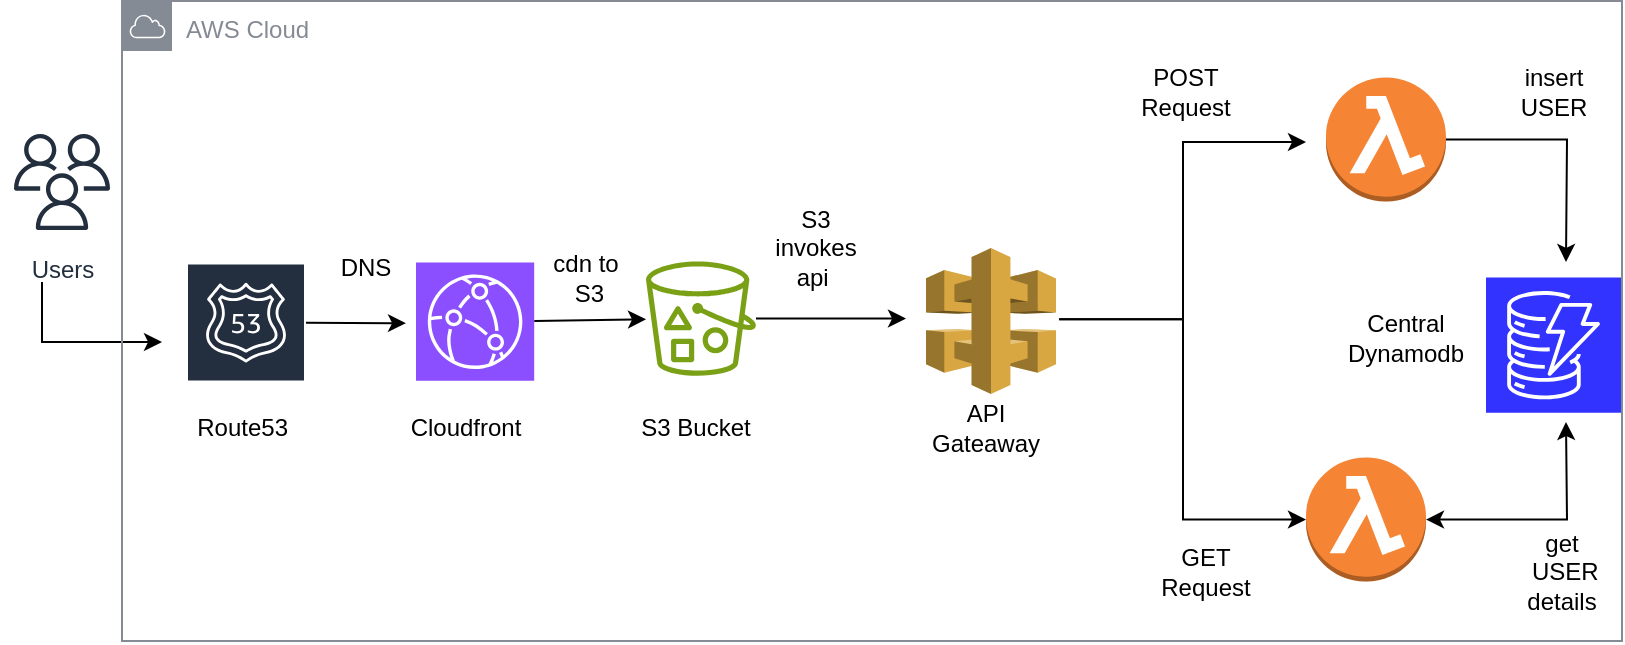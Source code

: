 <mxfile version="24.0.7" type="github">
  <diagram name="Page-1" id="24FLEFBFQaqDWHFDwXjz">
    <mxGraphModel dx="1050" dy="522" grid="1" gridSize="10" guides="1" tooltips="1" connect="1" arrows="1" fold="1" page="1" pageScale="1" pageWidth="850" pageHeight="1100" math="0" shadow="0">
      <root>
        <mxCell id="0" />
        <mxCell id="1" parent="0" />
        <mxCell id="knKSiQ9k5es2Y85Hr1oQ-56" style="edgeStyle=elbowEdgeStyle;rounded=0;orthogonalLoop=1;jettySize=auto;html=1;" edge="1" parent="1">
          <mxGeometry relative="1" as="geometry">
            <mxPoint x="120" y="430" as="targetPoint" />
            <mxPoint x="60" y="400" as="sourcePoint" />
            <Array as="points">
              <mxPoint x="60" y="470" />
            </Array>
          </mxGeometry>
        </mxCell>
        <mxCell id="knKSiQ9k5es2Y85Hr1oQ-1" value="Users" style="sketch=0;outlineConnect=0;fontColor=#232F3E;gradientColor=none;strokeColor=#232F3E;fillColor=#ffffff;dashed=0;verticalLabelPosition=bottom;verticalAlign=top;align=center;html=1;fontSize=12;fontStyle=0;aspect=fixed;shape=mxgraph.aws4.resourceIcon;resIcon=mxgraph.aws4.users;" vertex="1" parent="1">
          <mxGeometry x="40" y="320" width="60" height="60" as="geometry" />
        </mxCell>
        <mxCell id="knKSiQ9k5es2Y85Hr1oQ-39" style="edgeStyle=none;rounded=0;orthogonalLoop=1;jettySize=auto;html=1;" edge="1" parent="1" source="knKSiQ9k5es2Y85Hr1oQ-2">
          <mxGeometry relative="1" as="geometry">
            <mxPoint x="242" y="420.6" as="targetPoint" />
          </mxGeometry>
        </mxCell>
        <mxCell id="knKSiQ9k5es2Y85Hr1oQ-2" value="" style="sketch=0;outlineConnect=0;fontColor=#232F3E;gradientColor=none;strokeColor=#ffffff;fillColor=#232F3E;dashed=0;verticalLabelPosition=middle;verticalAlign=bottom;align=center;html=1;whiteSpace=wrap;fontSize=10;fontStyle=1;spacing=3;shape=mxgraph.aws4.productIcon;prIcon=mxgraph.aws4.route_53;" vertex="1" parent="1">
          <mxGeometry x="132" y="390.3" width="60" height="60" as="geometry" />
        </mxCell>
        <mxCell id="knKSiQ9k5es2Y85Hr1oQ-40" style="edgeStyle=none;rounded=0;orthogonalLoop=1;jettySize=auto;html=1;" edge="1" parent="1" source="knKSiQ9k5es2Y85Hr1oQ-3" target="knKSiQ9k5es2Y85Hr1oQ-5">
          <mxGeometry relative="1" as="geometry">
            <mxPoint x="342.006" y="418.97" as="targetPoint" />
          </mxGeometry>
        </mxCell>
        <mxCell id="knKSiQ9k5es2Y85Hr1oQ-3" value="" style="sketch=0;points=[[0,0,0],[0.25,0,0],[0.5,0,0],[0.75,0,0],[1,0,0],[0,1,0],[0.25,1,0],[0.5,1,0],[0.75,1,0],[1,1,0],[0,0.25,0],[0,0.5,0],[0,0.75,0],[1,0.25,0],[1,0.5,0],[1,0.75,0]];outlineConnect=0;fontColor=#232F3E;fillColor=#8C4FFF;strokeColor=#ffffff;dashed=0;verticalLabelPosition=bottom;verticalAlign=top;align=center;html=1;fontSize=12;fontStyle=0;aspect=fixed;shape=mxgraph.aws4.resourceIcon;resIcon=mxgraph.aws4.cloudfront;" vertex="1" parent="1">
          <mxGeometry x="247" y="390.3" width="59.1" height="59.1" as="geometry" />
        </mxCell>
        <mxCell id="knKSiQ9k5es2Y85Hr1oQ-4" value="Cloudfront" style="text;strokeColor=none;align=center;fillColor=none;html=1;verticalAlign=middle;whiteSpace=wrap;rounded=0;" vertex="1" parent="1">
          <mxGeometry x="242" y="458.4" width="60" height="30" as="geometry" />
        </mxCell>
        <mxCell id="knKSiQ9k5es2Y85Hr1oQ-45" style="edgeStyle=none;rounded=0;orthogonalLoop=1;jettySize=auto;html=1;" edge="1" parent="1" source="knKSiQ9k5es2Y85Hr1oQ-5">
          <mxGeometry relative="1" as="geometry">
            <mxPoint x="492" y="418.3" as="targetPoint" />
          </mxGeometry>
        </mxCell>
        <mxCell id="knKSiQ9k5es2Y85Hr1oQ-5" value="" style="sketch=0;outlineConnect=0;fontColor=#232F3E;gradientColor=none;fillColor=#7AA116;strokeColor=none;dashed=0;verticalLabelPosition=bottom;verticalAlign=top;align=center;html=1;fontSize=12;fontStyle=0;aspect=fixed;pointerEvents=1;shape=mxgraph.aws4.bucket_with_objects;" vertex="1" parent="1">
          <mxGeometry x="362" y="389.7" width="55" height="57.2" as="geometry" />
        </mxCell>
        <mxCell id="knKSiQ9k5es2Y85Hr1oQ-10" value="" style="sketch=0;points=[[0,0,0],[0.25,0,0],[0.5,0,0],[0.75,0,0],[1,0,0],[0,1,0],[0.25,1,0],[0.5,1,0],[0.75,1,0],[1,1,0],[0,0.25,0],[0,0.5,0],[0,0.75,0],[1,0.25,0],[1,0.5,0],[1,0.75,0]];outlineConnect=0;fontColor=#232F3E;fillColor=#3333FF;strokeColor=#ffffff;dashed=0;verticalLabelPosition=bottom;verticalAlign=top;align=center;html=1;fontSize=12;fontStyle=0;aspect=fixed;shape=mxgraph.aws4.resourceIcon;resIcon=mxgraph.aws4.dynamodb;" vertex="1" parent="1">
          <mxGeometry x="782" y="397.8" width="67.6" height="67.6" as="geometry" />
        </mxCell>
        <mxCell id="knKSiQ9k5es2Y85Hr1oQ-31" style="edgeStyle=elbowEdgeStyle;rounded=0;orthogonalLoop=1;jettySize=auto;html=1;" edge="1" parent="1">
          <mxGeometry relative="1" as="geometry">
            <mxPoint x="692" y="330" as="targetPoint" />
            <mxPoint x="568.6" y="418.6" as="sourcePoint" />
          </mxGeometry>
        </mxCell>
        <mxCell id="knKSiQ9k5es2Y85Hr1oQ-35" style="edgeStyle=orthogonalEdgeStyle;rounded=0;orthogonalLoop=1;jettySize=auto;html=1;" edge="1" parent="1" source="knKSiQ9k5es2Y85Hr1oQ-14">
          <mxGeometry relative="1" as="geometry">
            <mxPoint x="822" y="390" as="targetPoint" />
          </mxGeometry>
        </mxCell>
        <mxCell id="knKSiQ9k5es2Y85Hr1oQ-14" value="" style="outlineConnect=0;dashed=0;verticalLabelPosition=bottom;verticalAlign=top;align=center;html=1;shape=mxgraph.aws3.lambda_function;fillColor=#F58534;gradientColor=none;" vertex="1" parent="1">
          <mxGeometry x="702" y="297.8" width="60" height="62" as="geometry" />
        </mxCell>
        <mxCell id="knKSiQ9k5es2Y85Hr1oQ-36" style="edgeStyle=orthogonalEdgeStyle;rounded=0;orthogonalLoop=1;jettySize=auto;html=1;startArrow=classic;startFill=1;" edge="1" parent="1" source="knKSiQ9k5es2Y85Hr1oQ-15">
          <mxGeometry relative="1" as="geometry">
            <mxPoint x="822" y="470" as="targetPoint" />
          </mxGeometry>
        </mxCell>
        <mxCell id="knKSiQ9k5es2Y85Hr1oQ-15" value="" style="outlineConnect=0;dashed=0;verticalLabelPosition=bottom;verticalAlign=top;align=center;html=1;shape=mxgraph.aws3.lambda_function;fillColor=#F58534;gradientColor=none;" vertex="1" parent="1">
          <mxGeometry x="692" y="487.8" width="60" height="62" as="geometry" />
        </mxCell>
        <mxCell id="knKSiQ9k5es2Y85Hr1oQ-32" style="edgeStyle=elbowEdgeStyle;rounded=0;orthogonalLoop=1;jettySize=auto;html=1;entryX=0;entryY=0.5;entryDx=0;entryDy=0;entryPerimeter=0;" edge="1" parent="1" target="knKSiQ9k5es2Y85Hr1oQ-15">
          <mxGeometry relative="1" as="geometry">
            <mxPoint x="568.6" y="418.6" as="sourcePoint" />
          </mxGeometry>
        </mxCell>
        <mxCell id="knKSiQ9k5es2Y85Hr1oQ-38" value="Route53&amp;nbsp;" style="text;strokeColor=none;align=center;fillColor=none;html=1;verticalAlign=middle;whiteSpace=wrap;rounded=0;" vertex="1" parent="1">
          <mxGeometry x="132" y="458.4" width="60" height="30" as="geometry" />
        </mxCell>
        <mxCell id="knKSiQ9k5es2Y85Hr1oQ-41" value="S3 Bucket" style="text;strokeColor=none;align=center;fillColor=none;html=1;verticalAlign=middle;whiteSpace=wrap;rounded=0;" vertex="1" parent="1">
          <mxGeometry x="357" y="457.8" width="60" height="30" as="geometry" />
        </mxCell>
        <mxCell id="knKSiQ9k5es2Y85Hr1oQ-42" value="" style="outlineConnect=0;dashed=0;verticalLabelPosition=bottom;verticalAlign=top;align=center;html=1;shape=mxgraph.aws3.api_gateway;fillColor=#D9A741;gradientColor=none;" vertex="1" parent="1">
          <mxGeometry x="502" y="383.05" width="65" height="73" as="geometry" />
        </mxCell>
        <mxCell id="knKSiQ9k5es2Y85Hr1oQ-46" value="API Gateaway" style="text;strokeColor=none;align=center;fillColor=none;html=1;verticalAlign=middle;whiteSpace=wrap;rounded=0;" vertex="1" parent="1">
          <mxGeometry x="502" y="458.1" width="60" height="30" as="geometry" />
        </mxCell>
        <mxCell id="knKSiQ9k5es2Y85Hr1oQ-47" value="Central Dynamodb" style="text;strokeColor=none;align=center;fillColor=none;html=1;verticalAlign=middle;whiteSpace=wrap;rounded=0;" vertex="1" parent="1">
          <mxGeometry x="712" y="412.8" width="60" height="30" as="geometry" />
        </mxCell>
        <mxCell id="knKSiQ9k5es2Y85Hr1oQ-48" value="POST&lt;div&gt;Request&lt;/div&gt;" style="text;strokeColor=none;align=center;fillColor=none;html=1;verticalAlign=middle;whiteSpace=wrap;rounded=0;" vertex="1" parent="1">
          <mxGeometry x="602" y="290" width="60" height="30" as="geometry" />
        </mxCell>
        <mxCell id="knKSiQ9k5es2Y85Hr1oQ-49" value="&lt;div&gt;GET&lt;/div&gt;&lt;div&gt;Request&lt;/div&gt;" style="text;strokeColor=none;align=center;fillColor=none;html=1;verticalAlign=middle;whiteSpace=wrap;rounded=0;" vertex="1" parent="1">
          <mxGeometry x="612" y="530" width="60" height="30" as="geometry" />
        </mxCell>
        <mxCell id="knKSiQ9k5es2Y85Hr1oQ-50" value="S3 invokes api&amp;nbsp;" style="text;strokeColor=none;align=center;fillColor=none;html=1;verticalAlign=middle;whiteSpace=wrap;rounded=0;" vertex="1" parent="1">
          <mxGeometry x="417" y="367.8" width="60" height="30" as="geometry" />
        </mxCell>
        <mxCell id="knKSiQ9k5es2Y85Hr1oQ-51" value="insert USER" style="text;strokeColor=none;align=center;fillColor=none;html=1;verticalAlign=middle;whiteSpace=wrap;rounded=0;" vertex="1" parent="1">
          <mxGeometry x="785.8" y="290" width="60" height="30" as="geometry" />
        </mxCell>
        <mxCell id="knKSiQ9k5es2Y85Hr1oQ-52" value="get&lt;div&gt;&amp;nbsp;USER details&lt;/div&gt;" style="text;strokeColor=none;align=center;fillColor=none;html=1;verticalAlign=middle;whiteSpace=wrap;rounded=0;" vertex="1" parent="1">
          <mxGeometry x="789.6" y="530" width="60" height="30" as="geometry" />
        </mxCell>
        <mxCell id="knKSiQ9k5es2Y85Hr1oQ-53" value="cdn&lt;span style=&quot;background-color: initial;&quot;&gt;&amp;nbsp;to&lt;/span&gt;&lt;div&gt;&lt;div&gt;&amp;nbsp;S3&lt;/div&gt;&lt;/div&gt;" style="text;strokeColor=none;align=center;fillColor=none;html=1;verticalAlign=middle;whiteSpace=wrap;rounded=0;" vertex="1" parent="1">
          <mxGeometry x="302" y="382.8" width="60" height="30" as="geometry" />
        </mxCell>
        <mxCell id="knKSiQ9k5es2Y85Hr1oQ-54" value="DNS" style="text;strokeColor=none;align=center;fillColor=none;html=1;verticalAlign=middle;whiteSpace=wrap;rounded=0;" vertex="1" parent="1">
          <mxGeometry x="192" y="377.8" width="60" height="30" as="geometry" />
        </mxCell>
        <mxCell id="knKSiQ9k5es2Y85Hr1oQ-57" value="AWS Cloud" style="sketch=0;outlineConnect=0;gradientColor=none;html=1;whiteSpace=wrap;fontSize=12;fontStyle=0;shape=mxgraph.aws4.group;grIcon=mxgraph.aws4.group_aws_cloud;strokeColor=#858B94;fillColor=none;verticalAlign=top;align=left;spacingLeft=30;fontColor=#858B94;dashed=0;" vertex="1" parent="1">
          <mxGeometry x="100" y="259.55" width="750" height="320" as="geometry" />
        </mxCell>
      </root>
    </mxGraphModel>
  </diagram>
</mxfile>
